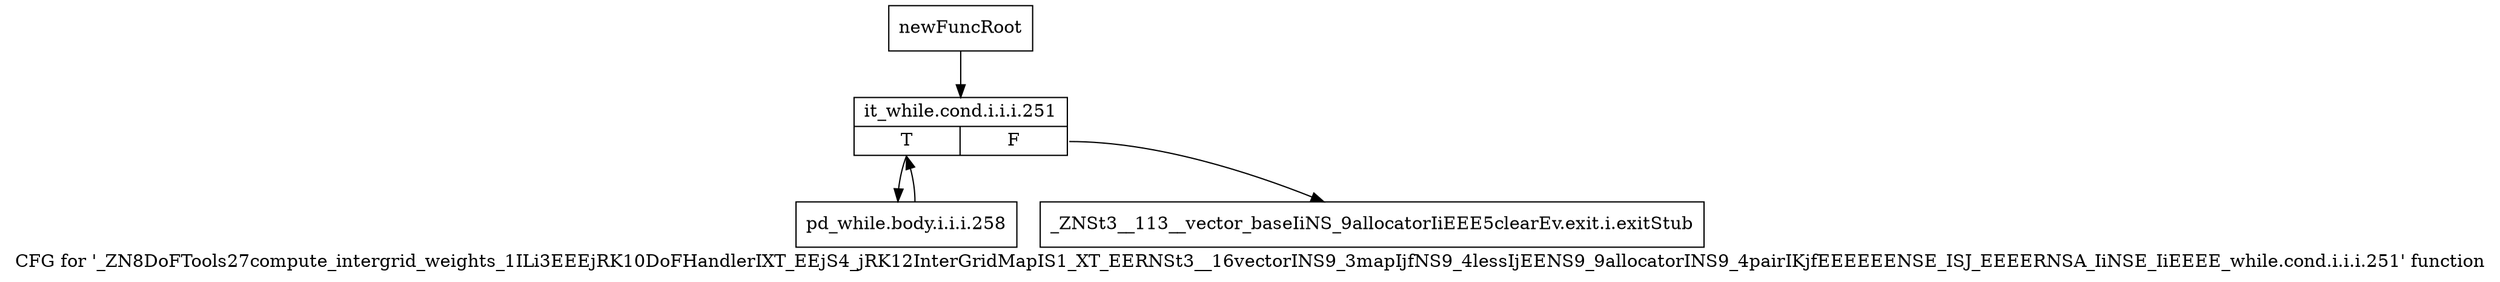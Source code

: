digraph "CFG for '_ZN8DoFTools27compute_intergrid_weights_1ILi3EEEjRK10DoFHandlerIXT_EEjS4_jRK12InterGridMapIS1_XT_EERNSt3__16vectorINS9_3mapIjfNS9_4lessIjEENS9_9allocatorINS9_4pairIKjfEEEEEENSE_ISJ_EEEERNSA_IiNSE_IiEEEE_while.cond.i.i.i.251' function" {
	label="CFG for '_ZN8DoFTools27compute_intergrid_weights_1ILi3EEEjRK10DoFHandlerIXT_EEjS4_jRK12InterGridMapIS1_XT_EERNSt3__16vectorINS9_3mapIjfNS9_4lessIjEENS9_9allocatorINS9_4pairIKjfEEEEEENSE_ISJ_EEEERNSA_IiNSE_IiEEEE_while.cond.i.i.i.251' function";

	Node0x900bb40 [shape=record,label="{newFuncRoot}"];
	Node0x900bb40 -> Node0x900bbe0;
	Node0x900bb90 [shape=record,label="{_ZNSt3__113__vector_baseIiNS_9allocatorIiEEE5clearEv.exit.i.exitStub}"];
	Node0x900bbe0 [shape=record,label="{it_while.cond.i.i.i.251|{<s0>T|<s1>F}}"];
	Node0x900bbe0:s0 -> Node0x900bc30;
	Node0x900bbe0:s1 -> Node0x900bb90;
	Node0x900bc30 [shape=record,label="{pd_while.body.i.i.i.258}"];
	Node0x900bc30 -> Node0x900bbe0;
}
